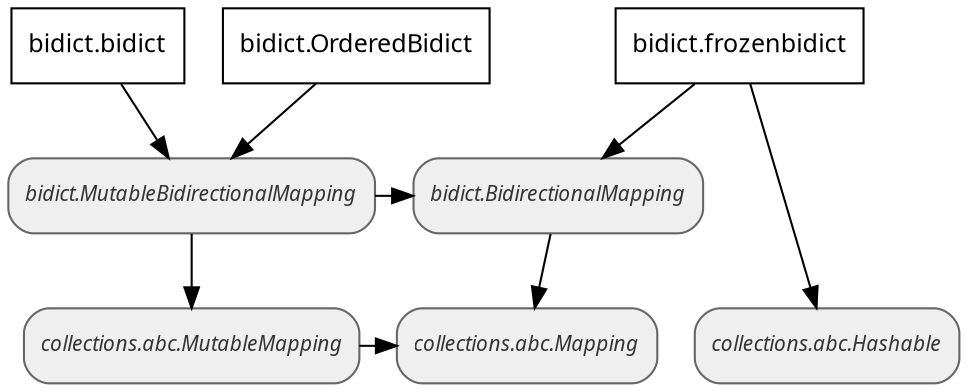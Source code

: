 // Copyright 2009-2023 Joshua Bronson. All rights reserved.
//
// This Source Code Form is subject to the terms of the Mozilla Public
// License, v. 2.0. If a copy of the MPL was not distributed with this
// file, You can obtain one at http://mozilla.org/MPL/2.0/.


// See build-bidict-types-diagram for how to generate a PNG from this file.

digraph G {
  dpi=300
  node [fontsize="12", shape="box"]

  subgraph bidicts {
    node [fontname="Operator Mono SSm Lig Book"]

    bidict [label="bidict.bidict"]
    frozenbidict [label="bidict.frozenbidict"]
    OrderedBidict [label="bidict.OrderedBidict"]

    { rank=same bidict frozenbidict OrderedBidict }
  }

  subgraph ABCs {
    node [fillcolor="#EFEFEF", color="#666666", fontcolor="#333333", style="filled,rounded", fontname="Operator Mono SSm Lig Book Italic", fontsize="10"]
    Mapping [label="collections.abc.Mapping"]
    MutableMapping [label="collections.abc.MutableMapping"]
    Hashable [label="collections.abc.Hashable"]

    MutableMapping -> Mapping

    { rank=same Mapping MutableMapping Hashable }

    BidirectionalMapping [label="bidict.BidirectionalMapping"]
    MutableBidirectionalMapping [label="bidict.MutableBidirectionalMapping"]

    { rank=same BidirectionalMapping MutableBidirectionalMapping }

    BidirectionalMapping -> Mapping
    MutableBidirectionalMapping -> BidirectionalMapping
    MutableBidirectionalMapping -> MutableMapping
  }

  bidict -> { MutableBidirectionalMapping }
  OrderedBidict -> { MutableBidirectionalMapping }
  frozenbidict -> { BidirectionalMapping, Hashable }
}
